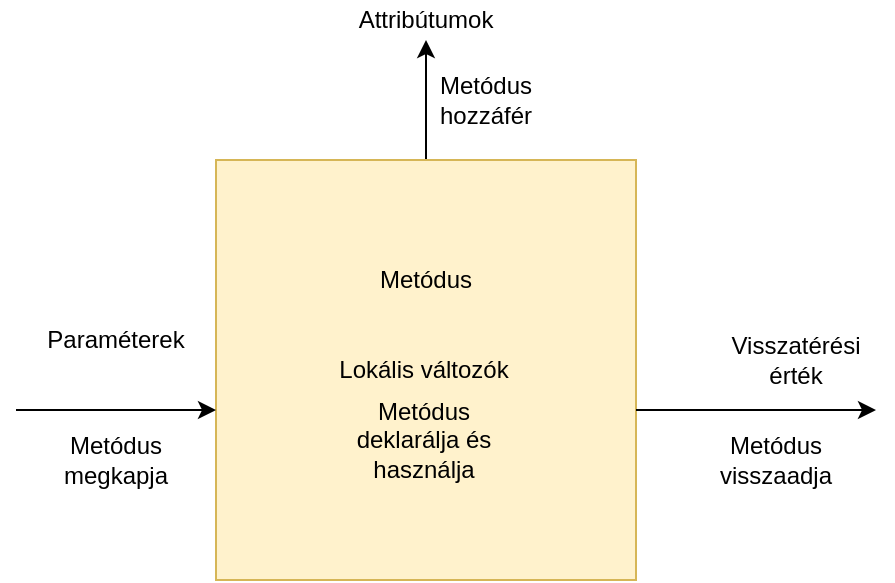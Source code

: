 <mxfile version="13.7.2" type="device"><diagram id="dxSiGd57WXstvjHyxDHV" name="Page-1"><mxGraphModel dx="1312" dy="1063" grid="1" gridSize="10" guides="1" tooltips="1" connect="1" arrows="1" fold="1" page="1" pageScale="1" pageWidth="827" pageHeight="1169" math="0" shadow="0"><root><mxCell id="0"/><mxCell id="1" parent="0"/><mxCell id="urNm_L3ZPByxXDXIUvot-9" value="" style="edgeStyle=orthogonalEdgeStyle;rounded=0;orthogonalLoop=1;jettySize=auto;html=1;" edge="1" parent="1" source="urNm_L3ZPByxXDXIUvot-1" target="urNm_L3ZPByxXDXIUvot-7"><mxGeometry relative="1" as="geometry"/></mxCell><mxCell id="urNm_L3ZPByxXDXIUvot-1" value="" style="rounded=0;whiteSpace=wrap;html=1;fillColor=#fff2cc;strokeColor=#d6b656;" vertex="1" parent="1"><mxGeometry x="360" y="120" width="210" height="210" as="geometry"/></mxCell><mxCell id="urNm_L3ZPByxXDXIUvot-2" value="Metódus" style="text;html=1;strokeColor=none;fillColor=none;align=center;verticalAlign=middle;whiteSpace=wrap;rounded=0;" vertex="1" parent="1"><mxGeometry x="445" y="170" width="40" height="20" as="geometry"/></mxCell><mxCell id="urNm_L3ZPByxXDXIUvot-3" value="" style="endArrow=classic;html=1;entryX=0;entryY=0.5;entryDx=0;entryDy=0;" edge="1" parent="1"><mxGeometry width="50" height="50" relative="1" as="geometry"><mxPoint x="260" y="245" as="sourcePoint"/><mxPoint x="360" y="245" as="targetPoint"/></mxGeometry></mxCell><mxCell id="urNm_L3ZPByxXDXIUvot-4" value="" style="endArrow=classic;html=1;exitX=1;exitY=0.5;exitDx=0;exitDy=0;" edge="1" parent="1"><mxGeometry width="50" height="50" relative="1" as="geometry"><mxPoint x="570" y="245" as="sourcePoint"/><mxPoint x="690" y="245" as="targetPoint"/></mxGeometry></mxCell><mxCell id="urNm_L3ZPByxXDXIUvot-5" value="Paraméterek" style="text;html=1;strokeColor=none;fillColor=none;align=center;verticalAlign=middle;whiteSpace=wrap;rounded=0;" vertex="1" parent="1"><mxGeometry x="290" y="200" width="40" height="20" as="geometry"/></mxCell><mxCell id="urNm_L3ZPByxXDXIUvot-6" value="Lokális változók" style="text;html=1;strokeColor=none;fillColor=none;align=center;verticalAlign=middle;whiteSpace=wrap;rounded=0;" vertex="1" parent="1"><mxGeometry x="414" y="215" width="100" height="20" as="geometry"/></mxCell><mxCell id="urNm_L3ZPByxXDXIUvot-7" value="Attribútumok" style="text;html=1;strokeColor=none;fillColor=none;align=center;verticalAlign=middle;whiteSpace=wrap;rounded=0;" vertex="1" parent="1"><mxGeometry x="445" y="40" width="40" height="20" as="geometry"/></mxCell><mxCell id="urNm_L3ZPByxXDXIUvot-12" value="Visszatérési érték" style="text;html=1;strokeColor=none;fillColor=none;align=center;verticalAlign=middle;whiteSpace=wrap;rounded=0;" vertex="1" parent="1"><mxGeometry x="630" y="210" width="40" height="20" as="geometry"/></mxCell><mxCell id="urNm_L3ZPByxXDXIUvot-13" value="Metódus hozzáfér" style="text;html=1;strokeColor=none;fillColor=none;align=center;verticalAlign=middle;whiteSpace=wrap;rounded=0;" vertex="1" parent="1"><mxGeometry x="475" y="80" width="40" height="20" as="geometry"/></mxCell><mxCell id="urNm_L3ZPByxXDXIUvot-14" value="Metódus megkapja" style="text;html=1;strokeColor=none;fillColor=none;align=center;verticalAlign=middle;whiteSpace=wrap;rounded=0;" vertex="1" parent="1"><mxGeometry x="290" y="260" width="40" height="20" as="geometry"/></mxCell><mxCell id="urNm_L3ZPByxXDXIUvot-16" value="Metódus visszaadja" style="text;html=1;strokeColor=none;fillColor=none;align=center;verticalAlign=middle;whiteSpace=wrap;rounded=0;" vertex="1" parent="1"><mxGeometry x="620" y="260" width="40" height="20" as="geometry"/></mxCell><mxCell id="urNm_L3ZPByxXDXIUvot-19" value="Metódus deklarálja és használja" style="text;html=1;strokeColor=none;fillColor=none;align=center;verticalAlign=middle;whiteSpace=wrap;rounded=0;" vertex="1" parent="1"><mxGeometry x="414" y="250" width="100" height="20" as="geometry"/></mxCell></root></mxGraphModel></diagram></mxfile>